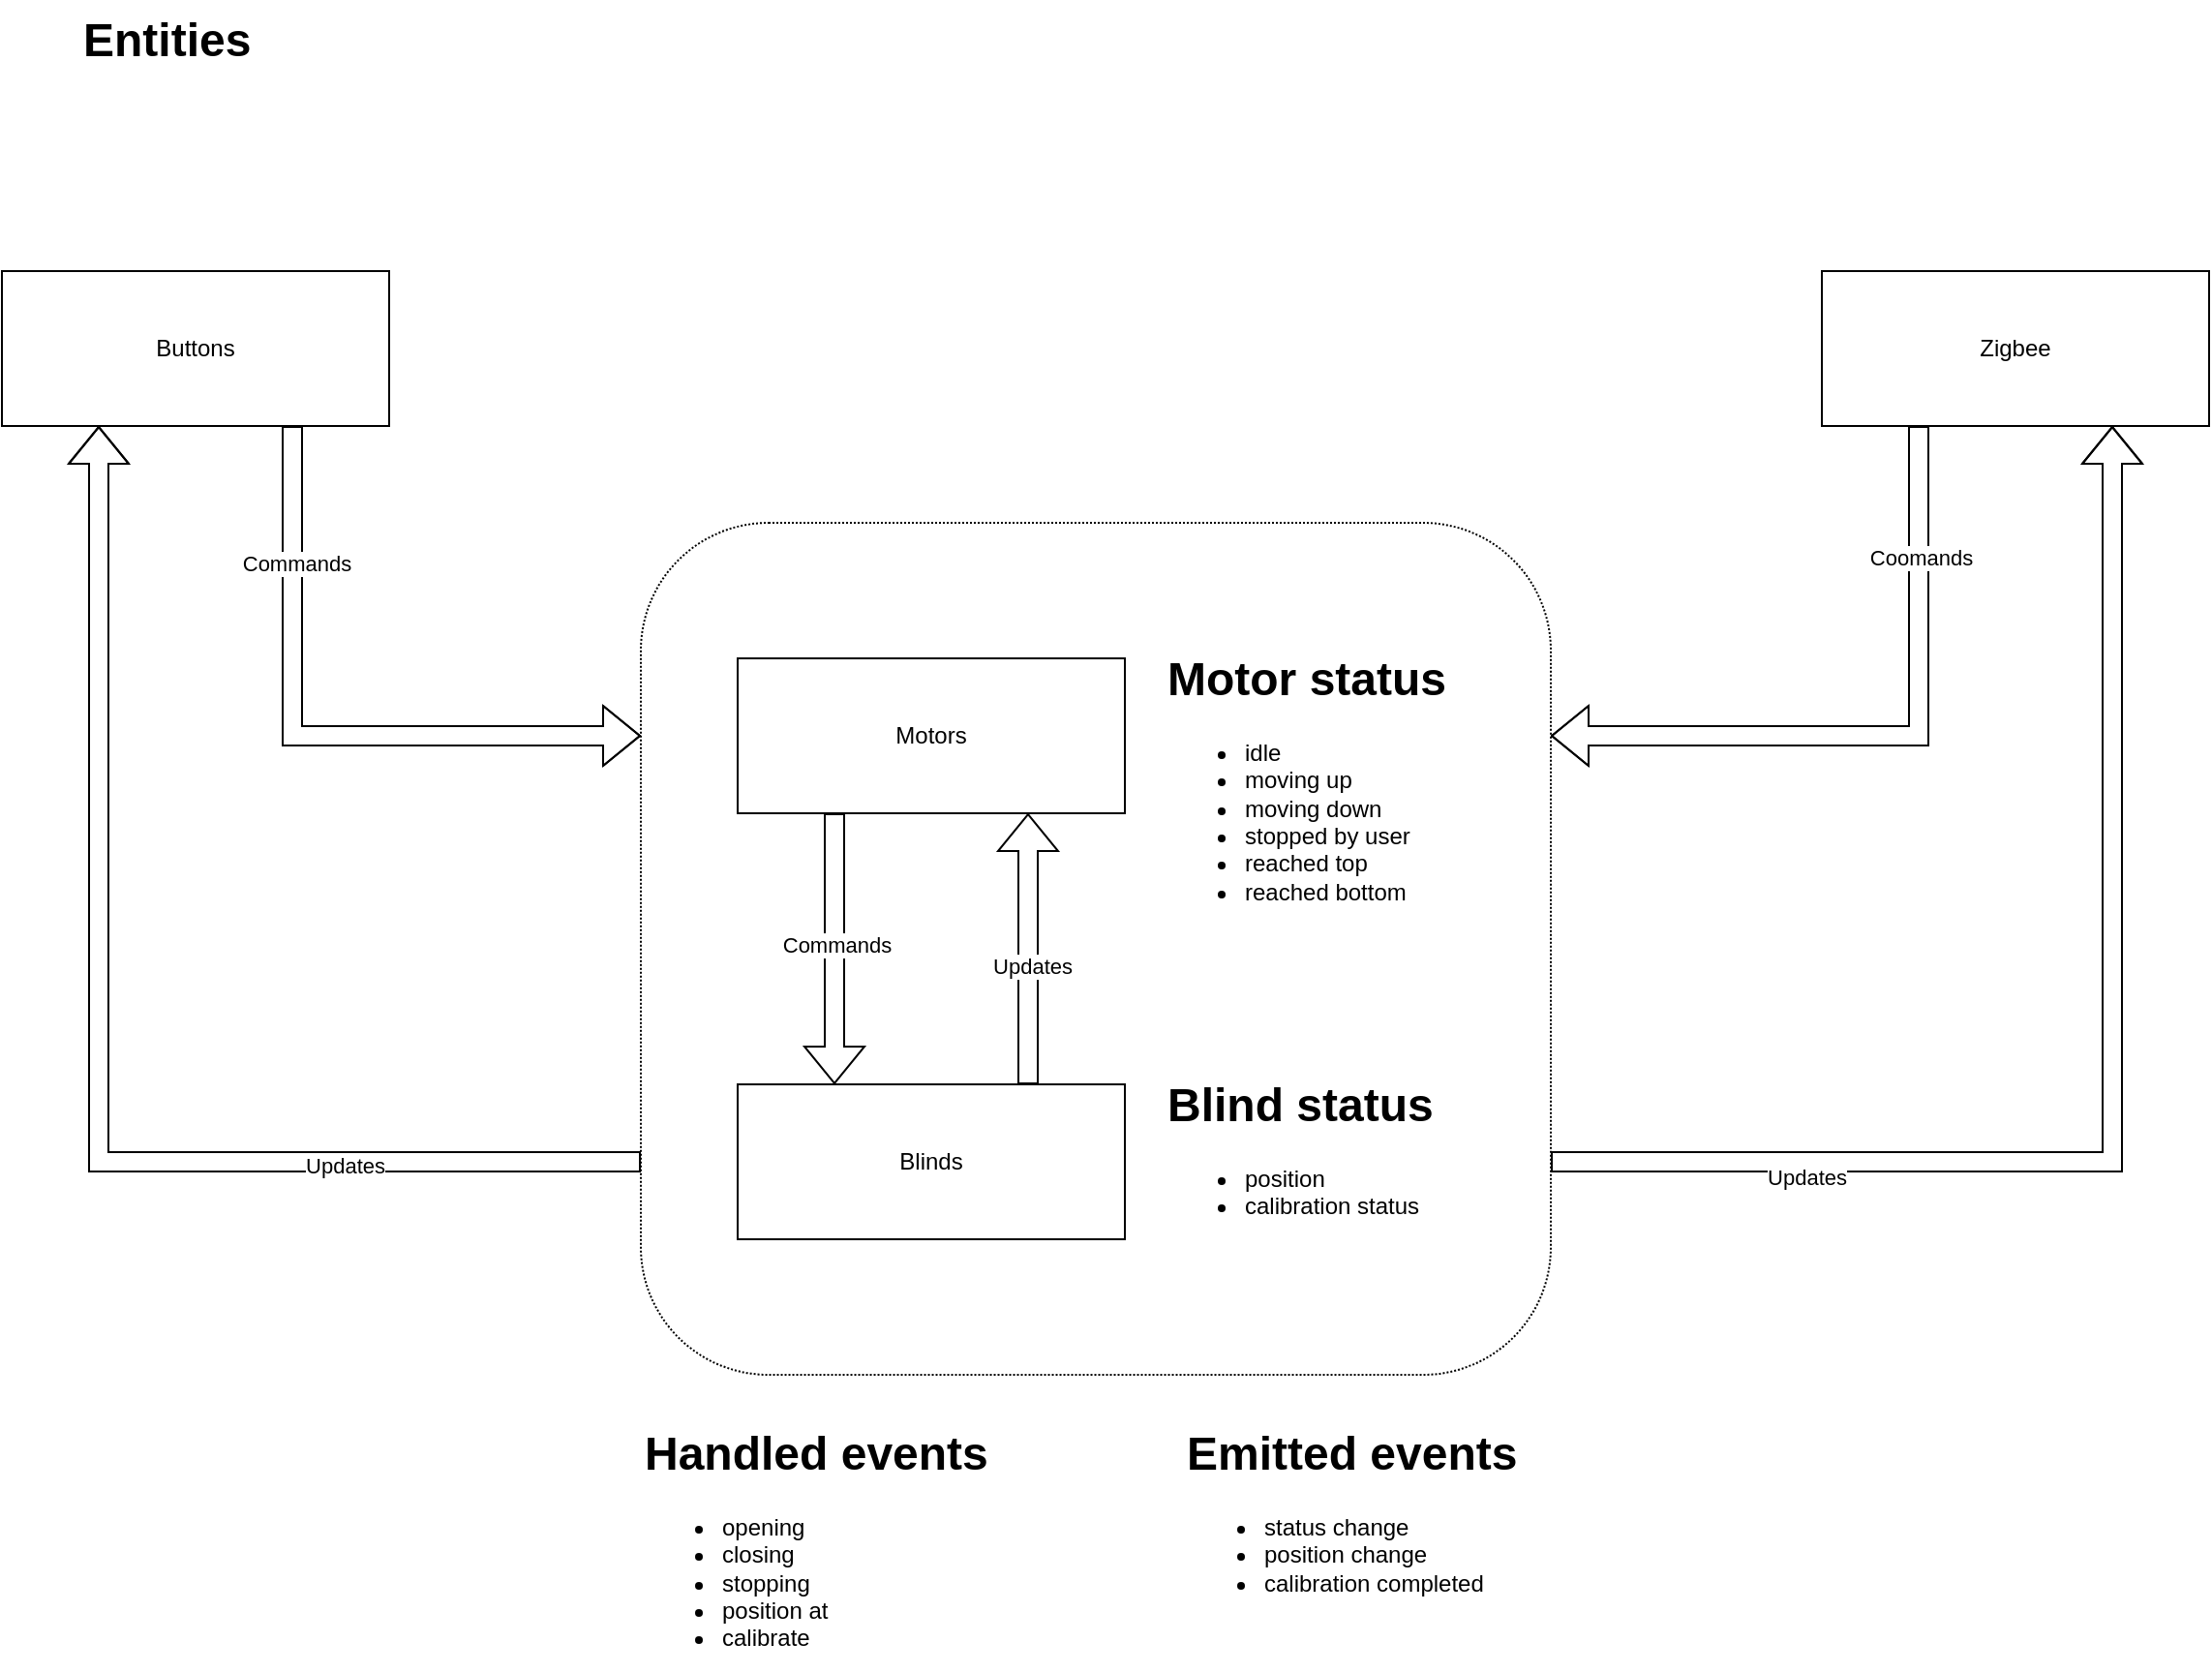 <mxfile version="26.2.2" pages="2">
  <diagram name="Entities" id="6bt8VVbiZC6MUEthMn2e">
    <mxGraphModel dx="1222" dy="814" grid="1" gridSize="10" guides="1" tooltips="1" connect="1" arrows="1" fold="1" page="1" pageScale="1" pageWidth="1169" pageHeight="827" math="0" shadow="0">
      <root>
        <mxCell id="0" />
        <mxCell id="1" parent="0" />
        <mxCell id="H7hudWMMLtQhsnyBlGZb-2" value="Buttons" style="rounded=0;whiteSpace=wrap;html=1;" parent="1" vertex="1">
          <mxGeometry x="40" y="140" width="200" height="80" as="geometry" />
        </mxCell>
        <mxCell id="H7hudWMMLtQhsnyBlGZb-4" value="Zigbee" style="rounded=0;whiteSpace=wrap;html=1;" parent="1" vertex="1">
          <mxGeometry x="980" y="140" width="200" height="80" as="geometry" />
        </mxCell>
        <mxCell id="H7hudWMMLtQhsnyBlGZb-5" value="&lt;h1 style=&quot;margin-top: 0px;&quot;&gt;Entities&lt;/h1&gt;" style="text;html=1;whiteSpace=wrap;overflow=hidden;rounded=0;" parent="1" vertex="1">
          <mxGeometry x="80" width="360" height="40" as="geometry" />
        </mxCell>
        <mxCell id="H7hudWMMLtQhsnyBlGZb-8" value="" style="shape=flexArrow;endArrow=classic;html=1;rounded=0;exitX=0.75;exitY=1;exitDx=0;exitDy=0;entryX=0;entryY=0.25;entryDx=0;entryDy=0;" parent="1" source="H7hudWMMLtQhsnyBlGZb-2" target="H7hudWMMLtQhsnyBlGZb-15" edge="1">
          <mxGeometry width="50" height="50" relative="1" as="geometry">
            <mxPoint x="440" y="430" as="sourcePoint" />
            <mxPoint x="310" y="450" as="targetPoint" />
            <Array as="points">
              <mxPoint x="190" y="380" />
            </Array>
          </mxGeometry>
        </mxCell>
        <mxCell id="H7hudWMMLtQhsnyBlGZb-9" value="Commands" style="edgeLabel;html=1;align=center;verticalAlign=middle;resizable=0;points=[];" parent="H7hudWMMLtQhsnyBlGZb-8" vertex="1" connectable="0">
          <mxGeometry x="-0.582" y="2" relative="1" as="geometry">
            <mxPoint as="offset" />
          </mxGeometry>
        </mxCell>
        <mxCell id="H7hudWMMLtQhsnyBlGZb-10" value="" style="shape=flexArrow;endArrow=classic;html=1;rounded=0;exitX=0.25;exitY=1;exitDx=0;exitDy=0;entryX=1;entryY=0.25;entryDx=0;entryDy=0;" parent="1" source="H7hudWMMLtQhsnyBlGZb-4" target="H7hudWMMLtQhsnyBlGZb-15" edge="1">
          <mxGeometry width="50" height="50" relative="1" as="geometry">
            <mxPoint x="770" y="430" as="sourcePoint" />
            <mxPoint x="950" y="450" as="targetPoint" />
            <Array as="points">
              <mxPoint x="1030" y="380" />
            </Array>
          </mxGeometry>
        </mxCell>
        <mxCell id="H7hudWMMLtQhsnyBlGZb-11" value="Coomands" style="edgeLabel;html=1;align=center;verticalAlign=middle;resizable=0;points=[];" parent="H7hudWMMLtQhsnyBlGZb-10" vertex="1" connectable="0">
          <mxGeometry x="-0.612" y="1" relative="1" as="geometry">
            <mxPoint as="offset" />
          </mxGeometry>
        </mxCell>
        <mxCell id="H7hudWMMLtQhsnyBlGZb-15" value="" style="rounded=1;whiteSpace=wrap;html=1;dashed=1;dashPattern=1 1;" parent="1" vertex="1">
          <mxGeometry x="370" y="270" width="470" height="440" as="geometry" />
        </mxCell>
        <mxCell id="H7hudWMMLtQhsnyBlGZb-16" value="Motors" style="rounded=0;whiteSpace=wrap;html=1;" parent="1" vertex="1">
          <mxGeometry x="420" y="340" width="200" height="80" as="geometry" />
        </mxCell>
        <mxCell id="H7hudWMMLtQhsnyBlGZb-17" value="Blinds" style="rounded=0;whiteSpace=wrap;html=1;" parent="1" vertex="1">
          <mxGeometry x="420" y="560" width="200" height="80" as="geometry" />
        </mxCell>
        <mxCell id="H7hudWMMLtQhsnyBlGZb-18" value="" style="shape=flexArrow;endArrow=classic;html=1;rounded=0;exitX=0.25;exitY=1;exitDx=0;exitDy=0;entryX=0.25;entryY=0;entryDx=0;entryDy=0;" parent="1" source="H7hudWMMLtQhsnyBlGZb-16" target="H7hudWMMLtQhsnyBlGZb-17" edge="1">
          <mxGeometry width="50" height="50" relative="1" as="geometry">
            <mxPoint x="510" y="400" as="sourcePoint" />
            <mxPoint x="560" y="350" as="targetPoint" />
          </mxGeometry>
        </mxCell>
        <mxCell id="H7hudWMMLtQhsnyBlGZb-19" value="Drive" style="edgeLabel;html=1;align=center;verticalAlign=middle;resizable=0;points=[];" parent="H7hudWMMLtQhsnyBlGZb-18" vertex="1" connectable="0">
          <mxGeometry x="-0.036" y="1" relative="1" as="geometry">
            <mxPoint as="offset" />
          </mxGeometry>
        </mxCell>
        <mxCell id="H7hudWMMLtQhsnyBlGZb-26" value="Commands" style="edgeLabel;html=1;align=center;verticalAlign=middle;resizable=0;points=[];" parent="H7hudWMMLtQhsnyBlGZb-18" vertex="1" connectable="0">
          <mxGeometry x="-0.029" y="1" relative="1" as="geometry">
            <mxPoint as="offset" />
          </mxGeometry>
        </mxCell>
        <mxCell id="H7hudWMMLtQhsnyBlGZb-20" value="&lt;h1 style=&quot;margin-top: 0px;&quot;&gt;Blind status&lt;/h1&gt;&lt;p&gt;&lt;/p&gt;&lt;ul&gt;&lt;li&gt;position&lt;/li&gt;&lt;li&gt;&lt;span style=&quot;background-color: transparent; color: light-dark(rgb(0, 0, 0), rgb(255, 255, 255));&quot;&gt;calibration status&lt;/span&gt;&lt;/li&gt;&lt;/ul&gt;&lt;p&gt;&lt;/p&gt;" style="text;html=1;whiteSpace=wrap;overflow=hidden;rounded=0;" parent="1" vertex="1">
          <mxGeometry x="640" y="550" width="190" height="120" as="geometry" />
        </mxCell>
        <mxCell id="H7hudWMMLtQhsnyBlGZb-21" value="&lt;h1 style=&quot;margin-top: 0px;&quot;&gt;Motor status&lt;/h1&gt;&lt;p&gt;&lt;/p&gt;&lt;ul&gt;&lt;li&gt;idle&lt;/li&gt;&lt;li&gt;moving up&lt;/li&gt;&lt;li&gt;moving down&lt;/li&gt;&lt;li&gt;stopped by user&lt;/li&gt;&lt;li&gt;reached top&lt;/li&gt;&lt;li&gt;reached bottom&lt;/li&gt;&lt;/ul&gt;&lt;p&gt;&lt;/p&gt;" style="text;html=1;whiteSpace=wrap;overflow=hidden;rounded=0;" parent="1" vertex="1">
          <mxGeometry x="640" y="330" width="190" height="150" as="geometry" />
        </mxCell>
        <mxCell id="H7hudWMMLtQhsnyBlGZb-22" value="&lt;h1 style=&quot;margin-top: 0px;&quot;&gt;Emitted events&lt;/h1&gt;&lt;p&gt;&lt;/p&gt;&lt;ul&gt;&lt;li&gt;status change&lt;/li&gt;&lt;li&gt;&lt;span style=&quot;background-color: transparent; color: light-dark(rgb(0, 0, 0), rgb(255, 255, 255));&quot;&gt;position change&lt;/span&gt;&lt;/li&gt;&lt;li&gt;calibration completed&lt;/li&gt;&lt;/ul&gt;&lt;p&gt;&lt;/p&gt;" style="text;html=1;whiteSpace=wrap;overflow=hidden;rounded=0;" parent="1" vertex="1">
          <mxGeometry x="650" y="730" width="190" height="110" as="geometry" />
        </mxCell>
        <mxCell id="H7hudWMMLtQhsnyBlGZb-23" value="&lt;h1 style=&quot;margin-top: 0px;&quot;&gt;Handled events&lt;/h1&gt;&lt;p&gt;&lt;/p&gt;&lt;ul&gt;&lt;li&gt;opening&lt;/li&gt;&lt;li&gt;closing&lt;/li&gt;&lt;li&gt;stopping&lt;/li&gt;&lt;li&gt;position at&lt;/li&gt;&lt;li&gt;calibrate&lt;/li&gt;&lt;/ul&gt;&lt;p&gt;&lt;/p&gt;" style="text;html=1;whiteSpace=wrap;overflow=hidden;rounded=0;" parent="1" vertex="1">
          <mxGeometry x="370" y="730" width="220" height="130" as="geometry" />
        </mxCell>
        <mxCell id="H7hudWMMLtQhsnyBlGZb-24" value="" style="shape=flexArrow;endArrow=classic;html=1;rounded=0;exitX=0;exitY=0.75;exitDx=0;exitDy=0;entryX=0.25;entryY=1;entryDx=0;entryDy=0;" parent="1" source="H7hudWMMLtQhsnyBlGZb-15" target="H7hudWMMLtQhsnyBlGZb-2" edge="1">
          <mxGeometry width="50" height="50" relative="1" as="geometry">
            <mxPoint x="560" y="580" as="sourcePoint" />
            <mxPoint x="610" y="530" as="targetPoint" />
            <Array as="points">
              <mxPoint x="90" y="600" />
            </Array>
          </mxGeometry>
        </mxCell>
        <mxCell id="H7hudWMMLtQhsnyBlGZb-25" value="Updates" style="edgeLabel;html=1;align=center;verticalAlign=middle;resizable=0;points=[];" parent="H7hudWMMLtQhsnyBlGZb-24" vertex="1" connectable="0">
          <mxGeometry x="-0.536" y="2" relative="1" as="geometry">
            <mxPoint as="offset" />
          </mxGeometry>
        </mxCell>
        <mxCell id="H7hudWMMLtQhsnyBlGZb-27" value="" style="shape=flexArrow;endArrow=classic;html=1;rounded=0;entryX=0.75;entryY=1;entryDx=0;entryDy=0;exitX=0.75;exitY=0;exitDx=0;exitDy=0;" parent="1" source="H7hudWMMLtQhsnyBlGZb-17" target="H7hudWMMLtQhsnyBlGZb-16" edge="1">
          <mxGeometry width="50" height="50" relative="1" as="geometry">
            <mxPoint x="560" y="580" as="sourcePoint" />
            <mxPoint x="610" y="530" as="targetPoint" />
          </mxGeometry>
        </mxCell>
        <mxCell id="H7hudWMMLtQhsnyBlGZb-28" value="Updates" style="edgeLabel;html=1;align=center;verticalAlign=middle;resizable=0;points=[];" parent="H7hudWMMLtQhsnyBlGZb-27" vertex="1" connectable="0">
          <mxGeometry x="-0.129" y="-2" relative="1" as="geometry">
            <mxPoint as="offset" />
          </mxGeometry>
        </mxCell>
        <mxCell id="H7hudWMMLtQhsnyBlGZb-29" value="" style="shape=flexArrow;endArrow=classic;html=1;rounded=0;exitX=1;exitY=0.75;exitDx=0;exitDy=0;entryX=0.75;entryY=1;entryDx=0;entryDy=0;" parent="1" source="H7hudWMMLtQhsnyBlGZb-15" target="H7hudWMMLtQhsnyBlGZb-4" edge="1">
          <mxGeometry width="50" height="50" relative="1" as="geometry">
            <mxPoint x="560" y="580" as="sourcePoint" />
            <mxPoint x="610" y="530" as="targetPoint" />
            <Array as="points">
              <mxPoint x="1130" y="600" />
            </Array>
          </mxGeometry>
        </mxCell>
        <mxCell id="H7hudWMMLtQhsnyBlGZb-30" value="Updates" style="edgeLabel;html=1;align=center;verticalAlign=middle;resizable=0;points=[];" parent="H7hudWMMLtQhsnyBlGZb-29" vertex="1" connectable="0">
          <mxGeometry x="-0.606" y="-8" relative="1" as="geometry">
            <mxPoint as="offset" />
          </mxGeometry>
        </mxCell>
      </root>
    </mxGraphModel>
  </diagram>
  <diagram id="UoNn_k6RehrGya-nKAnI" name="Dynamics">
    <mxGraphModel dx="2391" dy="814" grid="1" gridSize="10" guides="1" tooltips="1" connect="1" arrows="1" fold="1" page="1" pageScale="1" pageWidth="1169" pageHeight="827" math="0" shadow="0">
      <root>
        <mxCell id="0" />
        <mxCell id="1" parent="0" />
        <mxCell id="CmK_2-o4vtxwcIp_BYuG-1" value="" style="rounded=0;whiteSpace=wrap;html=1;" vertex="1" parent="1">
          <mxGeometry x="270" y="155" width="600" height="20" as="geometry" />
        </mxCell>
        <mxCell id="CmK_2-o4vtxwcIp_BYuG-3" value="- calibrated: false&lt;div&gt;- position_known: false&lt;/div&gt;&lt;div&gt;- current_position: 0&lt;/div&gt;&lt;div&gt;- target_position: 0&lt;/div&gt;&lt;div&gt;- motion_state: IDLE&lt;/div&gt;&lt;div&gt;- full_opening_duration: OPENING_DEFAULT_TIME&lt;/div&gt;&lt;div&gt;- full_closing_duration: CLOSING_DEFAULT_TIME&lt;/div&gt;&lt;div&gt;- move_start_timer: 0&lt;/div&gt;&lt;div&gt;- move_start_position: 0&lt;/div&gt;" style="text;html=1;align=left;verticalAlign=middle;whiteSpace=wrap;rounded=0;" vertex="1" parent="1">
          <mxGeometry x="-50" y="230" width="290" height="170" as="geometry" />
        </mxCell>
        <mxCell id="CmK_2-o4vtxwcIp_BYuG-4" value="&lt;h1 style=&quot;margin-top: 0px;&quot;&gt;&lt;span style=&quot;background-color: transparent; color: light-dark(rgb(0, 0, 0), rgb(255, 255, 255));&quot;&gt;Before&lt;/span&gt;&lt;/h1&gt;" style="text;html=1;whiteSpace=wrap;overflow=hidden;rounded=0;" vertex="1" parent="1">
          <mxGeometry x="-50" y="180" width="280" height="40" as="geometry" />
        </mxCell>
        <mxCell id="CmK_2-o4vtxwcIp_BYuG-6" value="- calibrated: false&lt;div&gt;- position_known: false&lt;/div&gt;&lt;div&gt;- current_position: any&lt;/div&gt;&lt;div&gt;- target_position: FULLY_OPEN&lt;/div&gt;&lt;div&gt;- motion_state: IDLE&lt;/div&gt;&lt;div&gt;- full_opening_duration: OPENING_DEFAULT_TIME&lt;/div&gt;&lt;div&gt;- full_closing_duration: CLOSING_DEFAULT_TIME&lt;/div&gt;&lt;div&gt;- move_start_timer:&amp;nbsp;&lt;/div&gt;&lt;div&gt;- move_start_position:&lt;/div&gt;" style="text;html=1;align=left;verticalAlign=middle;whiteSpace=wrap;rounded=0;" vertex="1" parent="1">
          <mxGeometry x="850" y="230" width="360" height="170" as="geometry" />
        </mxCell>
        <mxCell id="CmK_2-o4vtxwcIp_BYuG-8" value="&lt;div style=&quot;color: rgb(204, 204, 204); background-color: rgb(31, 31, 31); font-family: Menlo, Monaco, &amp;quot;Courier New&amp;quot;, monospace; line-height: 18px; white-space: pre;&quot;&gt;&lt;span style=&quot;color: #dcdcaa;&quot;&gt;blind_open()&lt;/span&gt;&lt;/div&gt;" style="text;html=1;align=center;verticalAlign=middle;whiteSpace=wrap;rounded=0;" vertex="1" parent="1">
          <mxGeometry x="420" y="100" width="60" height="30" as="geometry" />
        </mxCell>
        <mxCell id="CmK_2-o4vtxwcIp_BYuG-9" value="" style="rhombus;whiteSpace=wrap;html=1;" vertex="1" parent="1">
          <mxGeometry x="420" y="145" width="40" height="40" as="geometry" />
        </mxCell>
        <mxCell id="CmK_2-o4vtxwcIp_BYuG-10" value="" style="shape=flexArrow;endArrow=classic;html=1;rounded=0;" edge="1" parent="1">
          <mxGeometry width="50" height="50" relative="1" as="geometry">
            <mxPoint x="440" y="210" as="sourcePoint" />
            <mxPoint x="870" y="210" as="targetPoint" />
          </mxGeometry>
        </mxCell>
        <mxCell id="CmK_2-o4vtxwcIp_BYuG-11" value="- calibrated: false&lt;div&gt;- position_known: false&lt;/div&gt;&lt;div&gt;- current_position: 0&lt;/div&gt;&lt;div&gt;- target_position: FULLY_OPEN&lt;/div&gt;&lt;div&gt;- motion_state: IDLE&lt;/div&gt;&lt;div&gt;- full_opening_duration: OPENING_DEFAULT_TIME&lt;/div&gt;&lt;div&gt;- full_closing_duration: CLOSING_DEFAULT_TIME&lt;/div&gt;&lt;div&gt;- move_start_timer: &amp;lt;number of thicks at start&amp;gt;&lt;/div&gt;&lt;div&gt;- move_start_position: 0 (=current_position)&lt;/div&gt;" style="text;html=1;align=left;verticalAlign=middle;whiteSpace=wrap;rounded=0;" vertex="1" parent="1">
          <mxGeometry x="360" y="230" width="300" height="170" as="geometry" />
        </mxCell>
        <mxCell id="CmK_2-o4vtxwcIp_BYuG-12" value="" style="rhombus;whiteSpace=wrap;html=1;" vertex="1" parent="1">
          <mxGeometry x="850" y="145" width="40" height="40" as="geometry" />
        </mxCell>
        <mxCell id="CmK_2-o4vtxwcIp_BYuG-13" value="&lt;div style=&quot;color: rgb(204, 204, 204); background-color: rgb(31, 31, 31); font-family: Menlo, Monaco, &amp;quot;Courier New&amp;quot;, monospace; line-height: 18px; white-space: pre;&quot;&gt;&lt;span style=&quot;color: #dcdcaa;&quot;&gt;stop_timer_callback()&lt;/span&gt;&lt;/div&gt;" style="text;html=1;align=center;verticalAlign=middle;whiteSpace=wrap;rounded=0;" vertex="1" parent="1">
          <mxGeometry x="860" y="100" width="60" height="30" as="geometry" />
        </mxCell>
        <mxCell id="CmK_2-o4vtxwcIp_BYuG-14" value="100" style="text;html=1;align=center;verticalAlign=middle;whiteSpace=wrap;rounded=0;" vertex="1" parent="1">
          <mxGeometry x="210" y="150" width="60" height="30" as="geometry" />
        </mxCell>
        <mxCell id="CmK_2-o4vtxwcIp_BYuG-15" value="0" style="text;html=1;align=center;verticalAlign=middle;whiteSpace=wrap;rounded=0;" vertex="1" parent="1">
          <mxGeometry x="880" y="150" width="60" height="30" as="geometry" />
        </mxCell>
      </root>
    </mxGraphModel>
  </diagram>
</mxfile>
